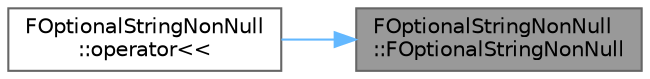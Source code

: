 digraph "FOptionalStringNonNull::FOptionalStringNonNull"
{
 // INTERACTIVE_SVG=YES
 // LATEX_PDF_SIZE
  bgcolor="transparent";
  edge [fontname=Helvetica,fontsize=10,labelfontname=Helvetica,labelfontsize=10];
  node [fontname=Helvetica,fontsize=10,shape=box,height=0.2,width=0.4];
  rankdir="RL";
  Node1 [id="Node000001",label="FOptionalStringNonNull\l::FOptionalStringNonNull",height=0.2,width=0.4,color="gray40", fillcolor="grey60", style="filled", fontcolor="black",tooltip=" "];
  Node1 -> Node2 [id="edge1_Node000001_Node000002",dir="back",color="steelblue1",style="solid",tooltip=" "];
  Node2 [id="Node000002",label="FOptionalStringNonNull\l::operator\<\<",height=0.2,width=0.4,color="grey40", fillcolor="white", style="filled",URL="$da/d6d/classFOptionalStringNonNull.html#ae44f68f63796a96dea4878fe3678be74",tooltip=" "];
}
